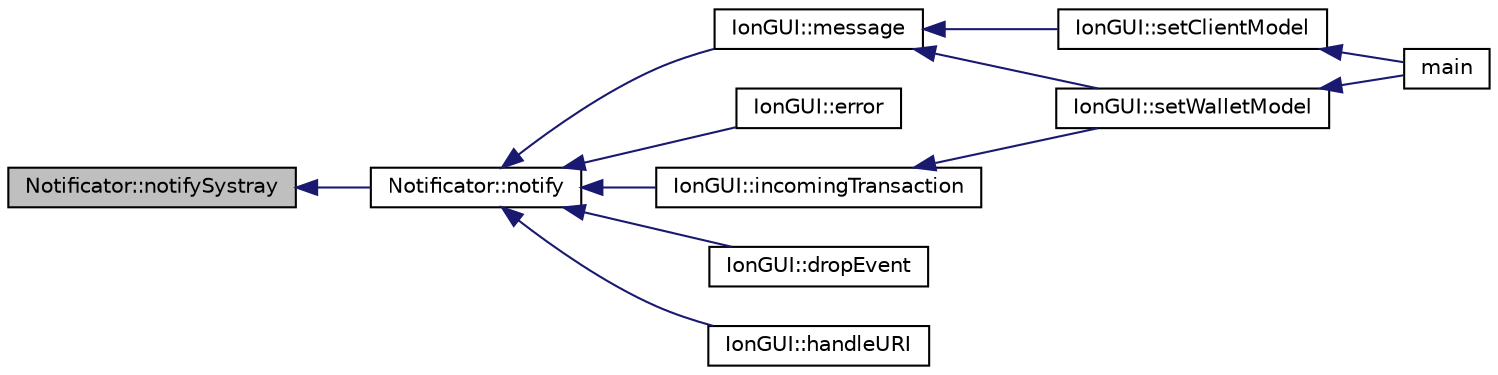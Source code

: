 digraph "Notificator::notifySystray"
{
  edge [fontname="Helvetica",fontsize="10",labelfontname="Helvetica",labelfontsize="10"];
  node [fontname="Helvetica",fontsize="10",shape=record];
  rankdir="LR";
  Node24 [label="Notificator::notifySystray",height=0.2,width=0.4,color="black", fillcolor="grey75", style="filled", fontcolor="black"];
  Node24 -> Node25 [dir="back",color="midnightblue",fontsize="10",style="solid",fontname="Helvetica"];
  Node25 [label="Notificator::notify",height=0.2,width=0.4,color="black", fillcolor="white", style="filled",URL="$da/d97/class_notificator.html#ae08e1e7e85ddc4690f307649021f7fdc",tooltip="Show notification message. "];
  Node25 -> Node26 [dir="back",color="midnightblue",fontsize="10",style="solid",fontname="Helvetica"];
  Node26 [label="IonGUI::message",height=0.2,width=0.4,color="black", fillcolor="white", style="filled",URL="$dc/d0b/class_ion_g_u_i.html#a2fa24a98cb6fff32ed71cd80f9a8b2aa",tooltip="Notify the user of an event from the core network or transaction handling code. "];
  Node26 -> Node27 [dir="back",color="midnightblue",fontsize="10",style="solid",fontname="Helvetica"];
  Node27 [label="IonGUI::setClientModel",height=0.2,width=0.4,color="black", fillcolor="white", style="filled",URL="$dc/d0b/class_ion_g_u_i.html#aee0c583c834ce4f4c598c29db83b0680",tooltip="Set the client model. "];
  Node27 -> Node28 [dir="back",color="midnightblue",fontsize="10",style="solid",fontname="Helvetica"];
  Node28 [label="main",height=0.2,width=0.4,color="black", fillcolor="white", style="filled",URL="$d5/d2d/ion_8cpp.html#a0ddf1224851353fc92bfbff6f499fa97"];
  Node26 -> Node29 [dir="back",color="midnightblue",fontsize="10",style="solid",fontname="Helvetica"];
  Node29 [label="IonGUI::setWalletModel",height=0.2,width=0.4,color="black", fillcolor="white", style="filled",URL="$dc/d0b/class_ion_g_u_i.html#a37f87db65498b036d387c705a749c45d",tooltip="Set the wallet model. "];
  Node29 -> Node28 [dir="back",color="midnightblue",fontsize="10",style="solid",fontname="Helvetica"];
  Node25 -> Node30 [dir="back",color="midnightblue",fontsize="10",style="solid",fontname="Helvetica"];
  Node30 [label="IonGUI::error",height=0.2,width=0.4,color="black", fillcolor="white", style="filled",URL="$dc/d0b/class_ion_g_u_i.html#a886d81f8464ca85aea167bd81525bc4c",tooltip="Notify the user of an error in the network or transaction handling code. "];
  Node25 -> Node31 [dir="back",color="midnightblue",fontsize="10",style="solid",fontname="Helvetica"];
  Node31 [label="IonGUI::incomingTransaction",height=0.2,width=0.4,color="black", fillcolor="white", style="filled",URL="$dc/d0b/class_ion_g_u_i.html#acdb78c5d98fb4528bd0e9f5b9c5ad048",tooltip="Show incoming transaction notification for new transactions. "];
  Node31 -> Node29 [dir="back",color="midnightblue",fontsize="10",style="solid",fontname="Helvetica"];
  Node25 -> Node32 [dir="back",color="midnightblue",fontsize="10",style="solid",fontname="Helvetica"];
  Node32 [label="IonGUI::dropEvent",height=0.2,width=0.4,color="black", fillcolor="white", style="filled",URL="$dc/d0b/class_ion_g_u_i.html#a42edcabd719877fa223bfc4ce1004950"];
  Node25 -> Node33 [dir="back",color="midnightblue",fontsize="10",style="solid",fontname="Helvetica"];
  Node33 [label="IonGUI::handleURI",height=0.2,width=0.4,color="black", fillcolor="white", style="filled",URL="$dc/d0b/class_ion_g_u_i.html#a96c92e010ff8af010b4053c09128a273"];
}
